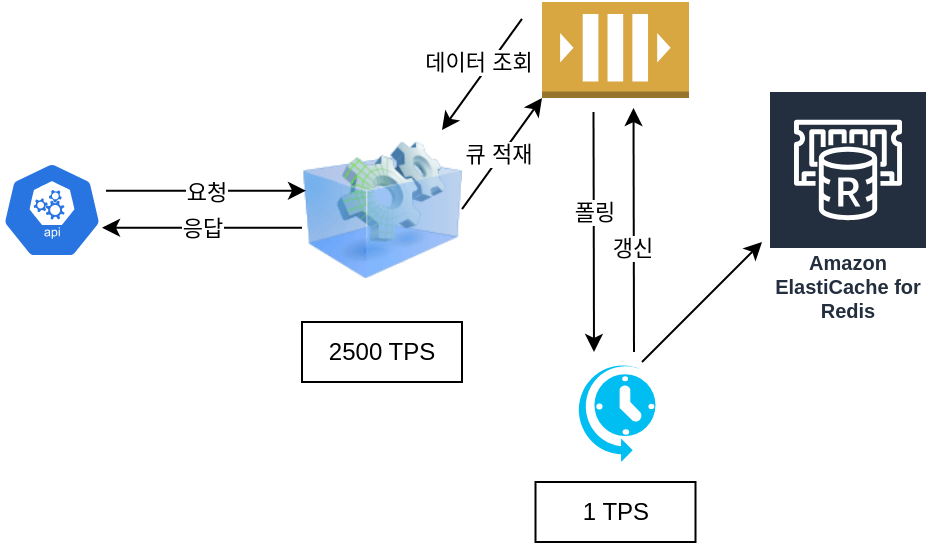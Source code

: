 <mxfile version="15.5.4" type="embed"><diagram id="WFurOOoOa7dwolOu4cRL" name="Page-1"><mxGraphModel dx="753" dy="452" grid="1" gridSize="10" guides="1" tooltips="1" connect="1" arrows="1" fold="1" page="1" pageScale="1" pageWidth="850" pageHeight="1100" math="0" shadow="0"><root><mxCell id="0"/><mxCell id="1" parent="0"/><mxCell id="2" value="" style="sketch=0;html=1;dashed=0;whitespace=wrap;fillColor=#2875E2;strokeColor=#ffffff;points=[[0.005,0.63,0],[0.1,0.2,0],[0.9,0.2,0],[0.5,0,0],[0.995,0.63,0],[0.72,0.99,0],[0.5,1,0],[0.28,0.99,0]];shape=mxgraph.kubernetes.icon;prIcon=api" vertex="1" parent="1"><mxGeometry x="170" y="150" width="50" height="48" as="geometry"/></mxCell><mxCell id="3" value="" style="image;html=1;image=img/lib/clip_art/computers/Virtual_Application_128x128.png" vertex="1" parent="1"><mxGeometry x="320" y="134" width="80" height="80" as="geometry"/></mxCell><mxCell id="4" value="" style="endArrow=classic;html=1;rounded=0;" edge="1" parent="1"><mxGeometry relative="1" as="geometry"><mxPoint x="222" y="164.33" as="sourcePoint"/><mxPoint x="322" y="164.33" as="targetPoint"/></mxGeometry></mxCell><mxCell id="5" value="요청" style="edgeLabel;resizable=0;html=1;align=center;verticalAlign=middle;" connectable="0" vertex="1" parent="4"><mxGeometry relative="1" as="geometry"/></mxCell><mxCell id="6" value="Amazon ElastiCache for Redis" style="sketch=0;outlineConnect=0;fontColor=#232F3E;gradientColor=none;strokeColor=#ffffff;fillColor=#232F3E;dashed=0;verticalLabelPosition=middle;verticalAlign=bottom;align=center;html=1;whiteSpace=wrap;fontSize=10;fontStyle=1;spacing=3;shape=mxgraph.aws4.productIcon;prIcon=mxgraph.aws4.elasticache_for_redis;" vertex="1" parent="1"><mxGeometry x="553" y="114" width="80" height="120" as="geometry"/></mxCell><mxCell id="7" value="" style="verticalLabelPosition=bottom;html=1;verticalAlign=top;align=center;strokeColor=none;fillColor=#00BEF2;shape=mxgraph.azure.scheduler;pointerEvents=1;" vertex="1" parent="1"><mxGeometry x="456.75" y="250" width="40" height="50" as="geometry"/></mxCell><mxCell id="8" value="" style="outlineConnect=0;dashed=0;verticalLabelPosition=bottom;verticalAlign=top;align=center;html=1;shape=mxgraph.aws3.queue;fillColor=#D9A741;gradientColor=none;" vertex="1" parent="1"><mxGeometry x="440" y="70" width="73.5" height="48" as="geometry"/></mxCell><mxCell id="9" value="" style="endArrow=classic;html=1;rounded=0;entryX=1;entryY=0.983;entryDx=0;entryDy=0;entryPerimeter=0;" edge="1" parent="1"><mxGeometry relative="1" as="geometry"><mxPoint x="320" y="182.84" as="sourcePoint"/><mxPoint x="220" y="182.854" as="targetPoint"/></mxGeometry></mxCell><mxCell id="10" value="응답" style="edgeLabel;resizable=0;html=1;align=center;verticalAlign=middle;" connectable="0" vertex="1" parent="9"><mxGeometry relative="1" as="geometry"/></mxCell><mxCell id="11" value="" style="endArrow=classic;html=1;rounded=0;entryX=0;entryY=1;entryDx=0;entryDy=0;entryPerimeter=0;" edge="1" parent="1" target="8"><mxGeometry relative="1" as="geometry"><mxPoint x="400" y="173.58" as="sourcePoint"/><mxPoint x="440" y="174" as="targetPoint"/></mxGeometry></mxCell><mxCell id="13" value="" style="endArrow=classic;html=1;rounded=0;" edge="1" parent="1"><mxGeometry relative="1" as="geometry"><mxPoint x="490" y="250" as="sourcePoint"/><mxPoint x="550" y="190" as="targetPoint"/></mxGeometry></mxCell><mxCell id="14" value="" style="endArrow=classic;html=1;rounded=0;entryX=0.5;entryY=1;entryDx=0;entryDy=0;entryPerimeter=0;" edge="1" parent="1"><mxGeometry relative="1" as="geometry"><mxPoint x="486" y="245" as="sourcePoint"/><mxPoint x="485.75" y="123" as="targetPoint"/></mxGeometry></mxCell><mxCell id="15" value="갱신" style="edgeLabel;resizable=0;html=1;align=center;verticalAlign=middle;" connectable="0" vertex="1" parent="1"><mxGeometry x="291" y="175.33" as="geometry"><mxPoint x="194" y="17" as="offset"/></mxGeometry></mxCell><mxCell id="16" value="1 TPS" style="rounded=0;whiteSpace=wrap;html=1;" vertex="1" parent="1"><mxGeometry x="436.75" y="310" width="80" height="30" as="geometry"/></mxCell><mxCell id="17" value="큐 적재" style="edgeLabel;resizable=0;html=1;align=center;verticalAlign=middle;" connectable="0" vertex="1" parent="1"><mxGeometry x="420" y="146.0" as="geometry"><mxPoint x="-2" as="offset"/></mxGeometry></mxCell><mxCell id="20" value="" style="endArrow=classic;html=1;rounded=0;entryX=0;entryY=1;entryDx=0;entryDy=0;entryPerimeter=0;" edge="1" parent="1"><mxGeometry relative="1" as="geometry"><mxPoint x="430" y="78.42" as="sourcePoint"/><mxPoint x="390" y="134.0" as="targetPoint"/></mxGeometry></mxCell><mxCell id="21" value="데이터 조회" style="edgeLabel;resizable=0;html=1;align=center;verticalAlign=middle;" connectable="0" vertex="1" parent="1"><mxGeometry x="410" y="100.0" as="geometry"><mxPoint x="-2" as="offset"/></mxGeometry></mxCell><mxCell id="22" value="" style="endArrow=classic;html=1;rounded=0;" edge="1" parent="1"><mxGeometry relative="1" as="geometry"><mxPoint x="465.75" y="125" as="sourcePoint"/><mxPoint x="466" y="245" as="targetPoint"/></mxGeometry></mxCell><mxCell id="23" value="폴링" style="edgeLabel;resizable=0;html=1;align=center;verticalAlign=middle;" connectable="0" vertex="1" parent="22"><mxGeometry relative="1" as="geometry"><mxPoint y="-10" as="offset"/></mxGeometry></mxCell><mxCell id="25" value="2500 TPS" style="rounded=0;whiteSpace=wrap;html=1;" vertex="1" parent="1"><mxGeometry x="320" y="230" width="80" height="30" as="geometry"/></mxCell></root></mxGraphModel></diagram></mxfile>